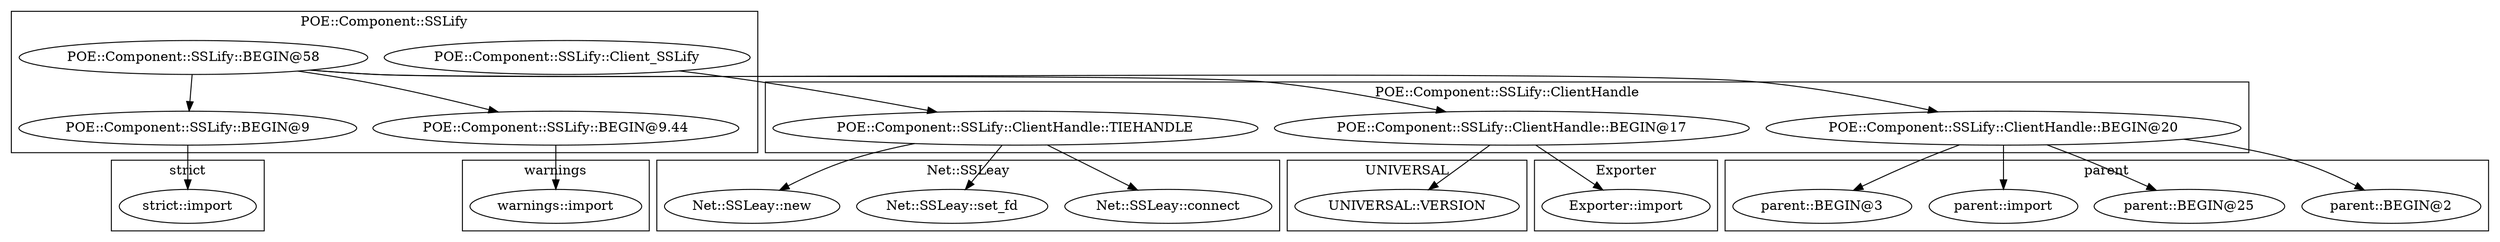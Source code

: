 digraph {
graph [overlap=false]
subgraph cluster_POE_Component_SSLify {
	label="POE::Component::SSLify";
	"POE::Component::SSLify::BEGIN@9";
	"POE::Component::SSLify::Client_SSLify";
	"POE::Component::SSLify::BEGIN@9.44";
	"POE::Component::SSLify::BEGIN@58";
}
subgraph cluster_POE_Component_SSLify_ClientHandle {
	label="POE::Component::SSLify::ClientHandle";
	"POE::Component::SSLify::ClientHandle::TIEHANDLE";
	"POE::Component::SSLify::ClientHandle::BEGIN@17";
	"POE::Component::SSLify::ClientHandle::BEGIN@20";
}
subgraph cluster_UNIVERSAL {
	label="UNIVERSAL";
	"UNIVERSAL::VERSION";
}
subgraph cluster_warnings {
	label="warnings";
	"warnings::import";
}
subgraph cluster_Net_SSLeay {
	label="Net::SSLeay";
	"Net::SSLeay::connect";
	"Net::SSLeay::set_fd";
	"Net::SSLeay::new";
}
subgraph cluster_Exporter {
	label="Exporter";
	"Exporter::import";
}
subgraph cluster_strict {
	label="strict";
	"strict::import";
}
subgraph cluster_parent {
	label="parent";
	"parent::BEGIN@25";
	"parent::import";
	"parent::BEGIN@3";
	"parent::BEGIN@2";
}
"POE::Component::SSLify::BEGIN@58" -> "POE::Component::SSLify::BEGIN@9";
"POE::Component::SSLify::ClientHandle::BEGIN@17" -> "UNIVERSAL::VERSION";
"POE::Component::SSLify::ClientHandle::BEGIN@17" -> "Exporter::import";
"POE::Component::SSLify::ClientHandle::BEGIN@20" -> "parent::BEGIN@3";
"POE::Component::SSLify::BEGIN@58" -> "POE::Component::SSLify::ClientHandle::BEGIN@20";
"POE::Component::SSLify::BEGIN@58" -> "POE::Component::SSLify::BEGIN@9.44";
"POE::Component::SSLify::ClientHandle::BEGIN@20" -> "parent::BEGIN@2";
"POE::Component::SSLify::BEGIN@9" -> "strict::import";
"POE::Component::SSLify::ClientHandle::BEGIN@20" -> "parent::import";
"POE::Component::SSLify::BEGIN@9.44" -> "warnings::import";
"POE::Component::SSLify::Client_SSLify" -> "POE::Component::SSLify::ClientHandle::TIEHANDLE";
"POE::Component::SSLify::ClientHandle::TIEHANDLE" -> "Net::SSLeay::new";
"POE::Component::SSLify::ClientHandle::BEGIN@20" -> "parent::BEGIN@25";
"POE::Component::SSLify::ClientHandle::TIEHANDLE" -> "Net::SSLeay::set_fd";
"POE::Component::SSLify::ClientHandle::TIEHANDLE" -> "Net::SSLeay::connect";
"POE::Component::SSLify::BEGIN@58" -> "POE::Component::SSLify::ClientHandle::BEGIN@17";
}
